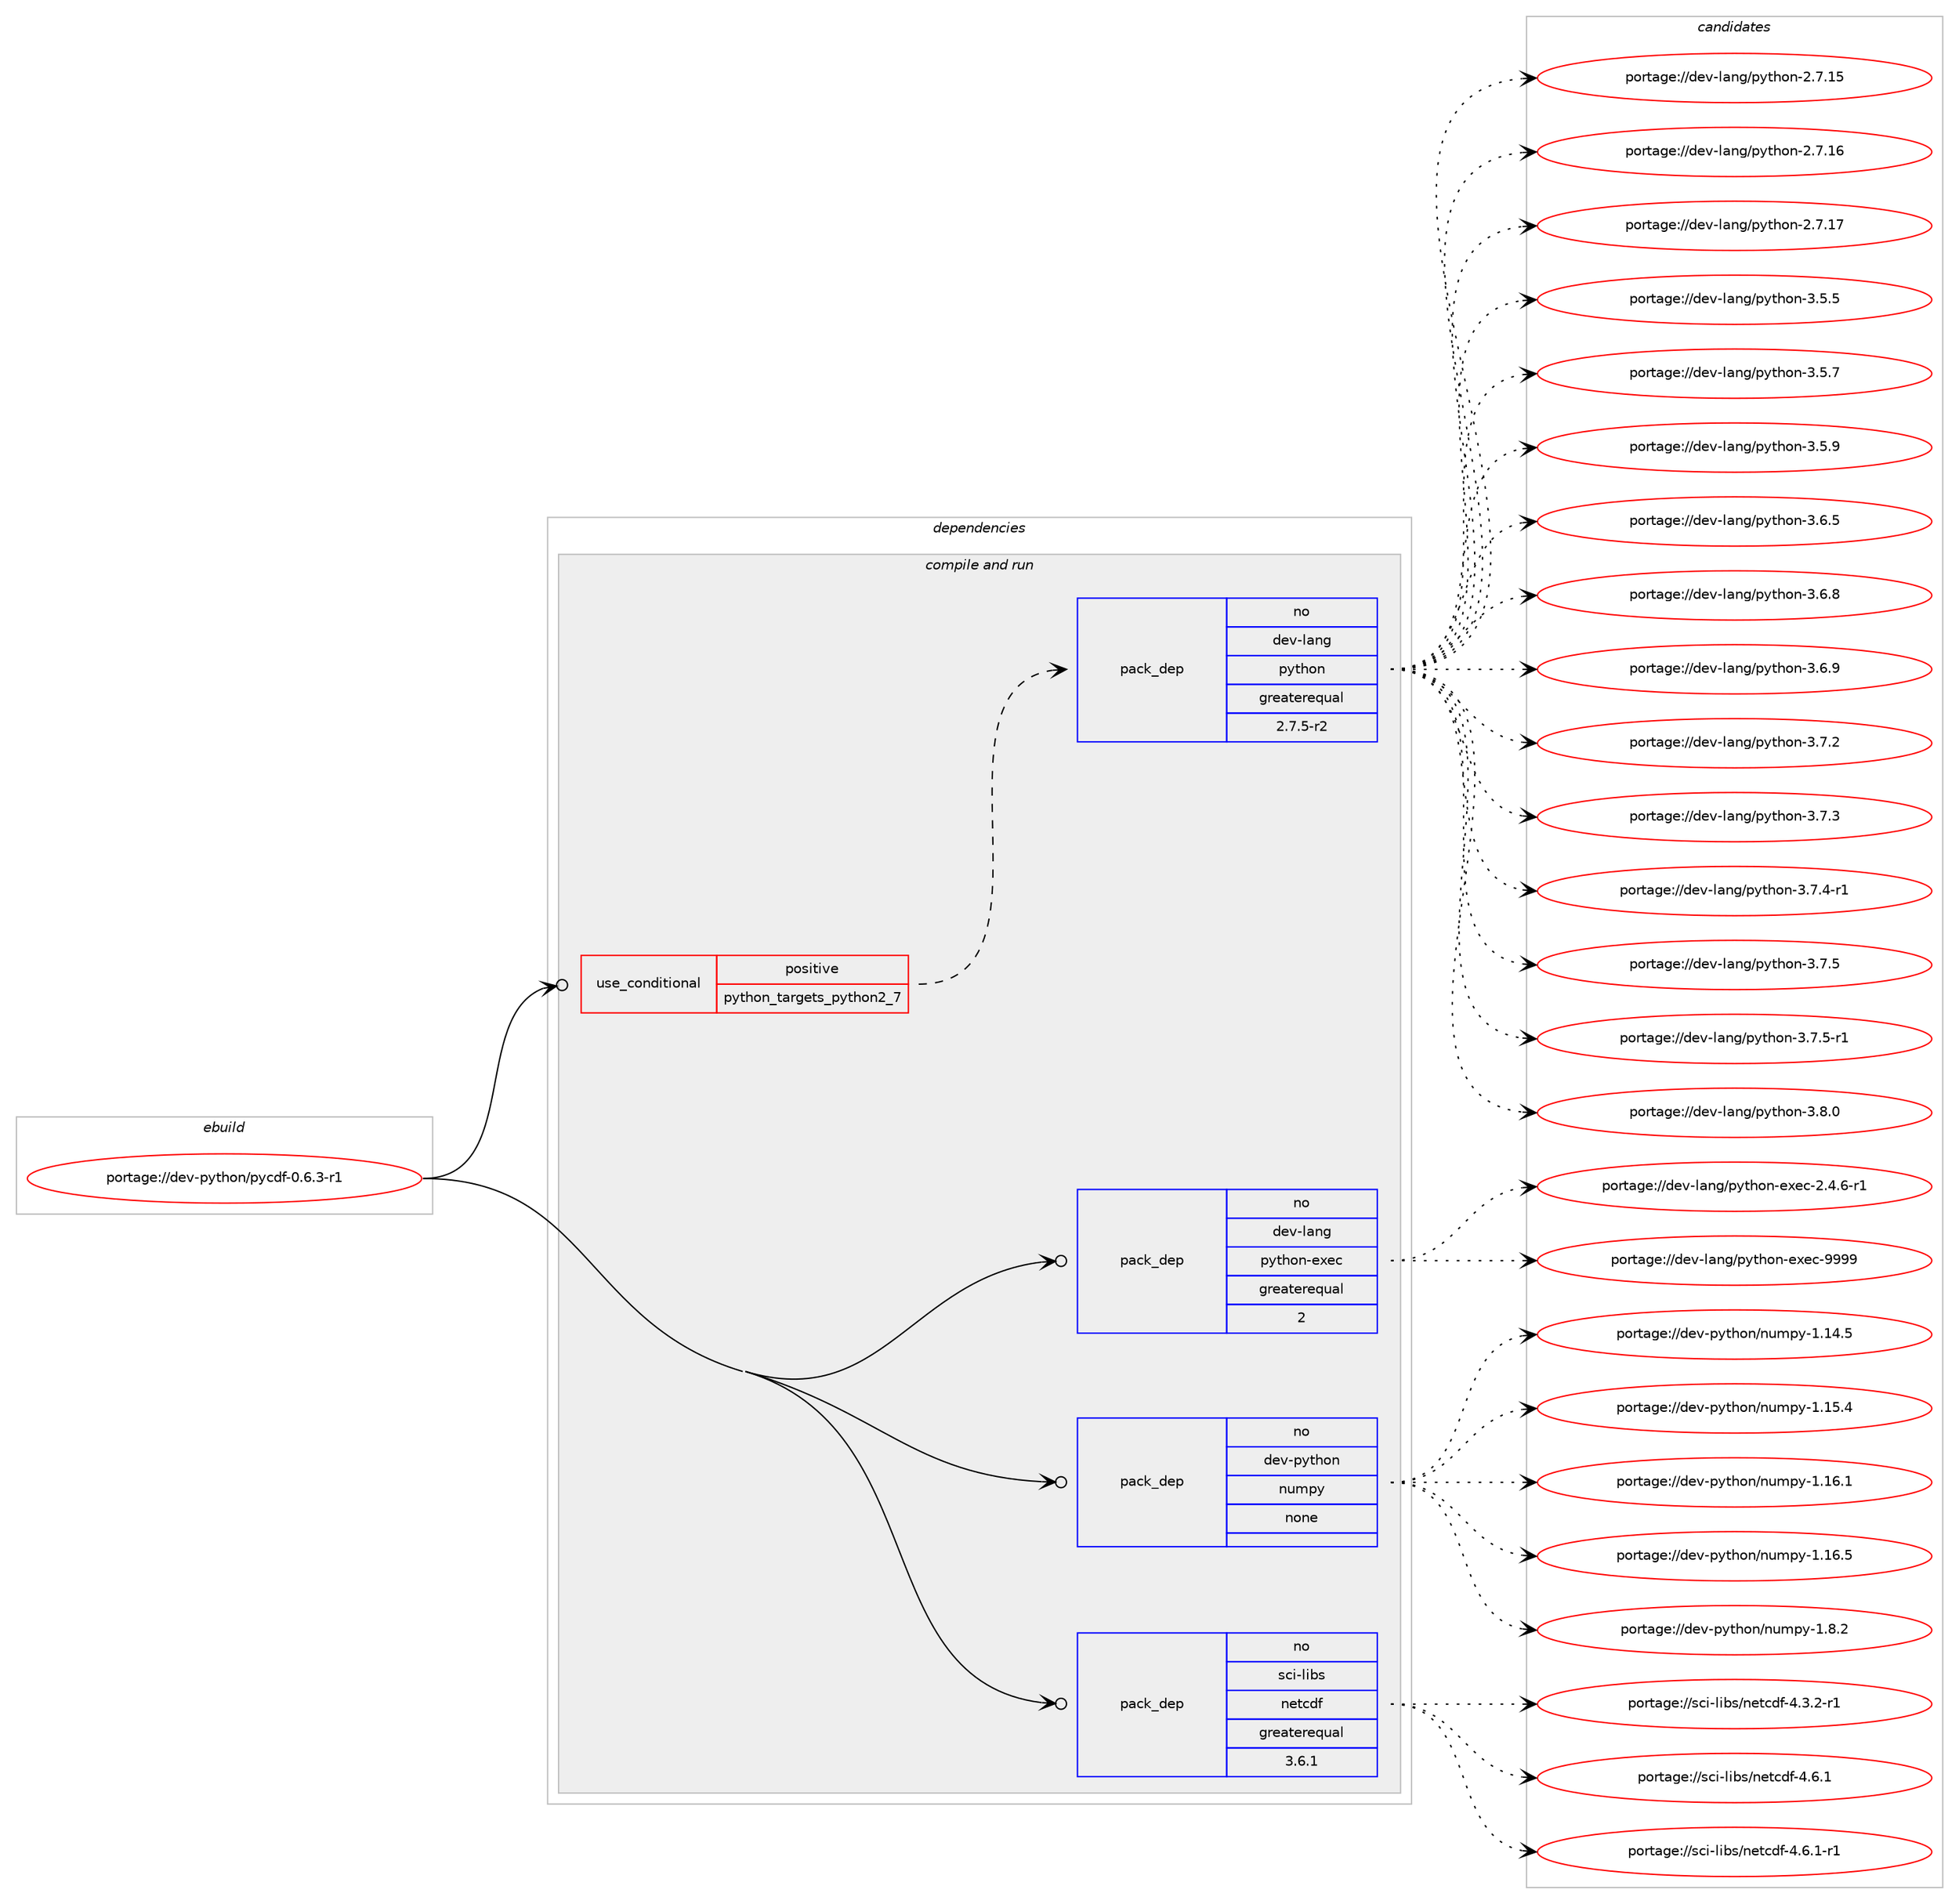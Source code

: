 digraph prolog {

# *************
# Graph options
# *************

newrank=true;
concentrate=true;
compound=true;
graph [rankdir=LR,fontname=Helvetica,fontsize=10,ranksep=1.5];#, ranksep=2.5, nodesep=0.2];
edge  [arrowhead=vee];
node  [fontname=Helvetica,fontsize=10];

# **********
# The ebuild
# **********

subgraph cluster_leftcol {
color=gray;
rank=same;
label=<<i>ebuild</i>>;
id [label="portage://dev-python/pycdf-0.6.3-r1", color=red, width=4, href="../dev-python/pycdf-0.6.3-r1.svg"];
}

# ****************
# The dependencies
# ****************

subgraph cluster_midcol {
color=gray;
label=<<i>dependencies</i>>;
subgraph cluster_compile {
fillcolor="#eeeeee";
style=filled;
label=<<i>compile</i>>;
}
subgraph cluster_compileandrun {
fillcolor="#eeeeee";
style=filled;
label=<<i>compile and run</i>>;
subgraph cond34732 {
dependency159539 [label=<<TABLE BORDER="0" CELLBORDER="1" CELLSPACING="0" CELLPADDING="4"><TR><TD ROWSPAN="3" CELLPADDING="10">use_conditional</TD></TR><TR><TD>positive</TD></TR><TR><TD>python_targets_python2_7</TD></TR></TABLE>>, shape=none, color=red];
subgraph pack121440 {
dependency159540 [label=<<TABLE BORDER="0" CELLBORDER="1" CELLSPACING="0" CELLPADDING="4" WIDTH="220"><TR><TD ROWSPAN="6" CELLPADDING="30">pack_dep</TD></TR><TR><TD WIDTH="110">no</TD></TR><TR><TD>dev-lang</TD></TR><TR><TD>python</TD></TR><TR><TD>greaterequal</TD></TR><TR><TD>2.7.5-r2</TD></TR></TABLE>>, shape=none, color=blue];
}
dependency159539:e -> dependency159540:w [weight=20,style="dashed",arrowhead="vee"];
}
id:e -> dependency159539:w [weight=20,style="solid",arrowhead="odotvee"];
subgraph pack121441 {
dependency159541 [label=<<TABLE BORDER="0" CELLBORDER="1" CELLSPACING="0" CELLPADDING="4" WIDTH="220"><TR><TD ROWSPAN="6" CELLPADDING="30">pack_dep</TD></TR><TR><TD WIDTH="110">no</TD></TR><TR><TD>dev-lang</TD></TR><TR><TD>python-exec</TD></TR><TR><TD>greaterequal</TD></TR><TR><TD>2</TD></TR></TABLE>>, shape=none, color=blue];
}
id:e -> dependency159541:w [weight=20,style="solid",arrowhead="odotvee"];
subgraph pack121442 {
dependency159542 [label=<<TABLE BORDER="0" CELLBORDER="1" CELLSPACING="0" CELLPADDING="4" WIDTH="220"><TR><TD ROWSPAN="6" CELLPADDING="30">pack_dep</TD></TR><TR><TD WIDTH="110">no</TD></TR><TR><TD>dev-python</TD></TR><TR><TD>numpy</TD></TR><TR><TD>none</TD></TR><TR><TD></TD></TR></TABLE>>, shape=none, color=blue];
}
id:e -> dependency159542:w [weight=20,style="solid",arrowhead="odotvee"];
subgraph pack121443 {
dependency159543 [label=<<TABLE BORDER="0" CELLBORDER="1" CELLSPACING="0" CELLPADDING="4" WIDTH="220"><TR><TD ROWSPAN="6" CELLPADDING="30">pack_dep</TD></TR><TR><TD WIDTH="110">no</TD></TR><TR><TD>sci-libs</TD></TR><TR><TD>netcdf</TD></TR><TR><TD>greaterequal</TD></TR><TR><TD>3.6.1</TD></TR></TABLE>>, shape=none, color=blue];
}
id:e -> dependency159543:w [weight=20,style="solid",arrowhead="odotvee"];
}
subgraph cluster_run {
fillcolor="#eeeeee";
style=filled;
label=<<i>run</i>>;
}
}

# **************
# The candidates
# **************

subgraph cluster_choices {
rank=same;
color=gray;
label=<<i>candidates</i>>;

subgraph choice121440 {
color=black;
nodesep=1;
choiceportage10010111845108971101034711212111610411111045504655464953 [label="portage://dev-lang/python-2.7.15", color=red, width=4,href="../dev-lang/python-2.7.15.svg"];
choiceportage10010111845108971101034711212111610411111045504655464954 [label="portage://dev-lang/python-2.7.16", color=red, width=4,href="../dev-lang/python-2.7.16.svg"];
choiceportage10010111845108971101034711212111610411111045504655464955 [label="portage://dev-lang/python-2.7.17", color=red, width=4,href="../dev-lang/python-2.7.17.svg"];
choiceportage100101118451089711010347112121116104111110455146534653 [label="portage://dev-lang/python-3.5.5", color=red, width=4,href="../dev-lang/python-3.5.5.svg"];
choiceportage100101118451089711010347112121116104111110455146534655 [label="portage://dev-lang/python-3.5.7", color=red, width=4,href="../dev-lang/python-3.5.7.svg"];
choiceportage100101118451089711010347112121116104111110455146534657 [label="portage://dev-lang/python-3.5.9", color=red, width=4,href="../dev-lang/python-3.5.9.svg"];
choiceportage100101118451089711010347112121116104111110455146544653 [label="portage://dev-lang/python-3.6.5", color=red, width=4,href="../dev-lang/python-3.6.5.svg"];
choiceportage100101118451089711010347112121116104111110455146544656 [label="portage://dev-lang/python-3.6.8", color=red, width=4,href="../dev-lang/python-3.6.8.svg"];
choiceportage100101118451089711010347112121116104111110455146544657 [label="portage://dev-lang/python-3.6.9", color=red, width=4,href="../dev-lang/python-3.6.9.svg"];
choiceportage100101118451089711010347112121116104111110455146554650 [label="portage://dev-lang/python-3.7.2", color=red, width=4,href="../dev-lang/python-3.7.2.svg"];
choiceportage100101118451089711010347112121116104111110455146554651 [label="portage://dev-lang/python-3.7.3", color=red, width=4,href="../dev-lang/python-3.7.3.svg"];
choiceportage1001011184510897110103471121211161041111104551465546524511449 [label="portage://dev-lang/python-3.7.4-r1", color=red, width=4,href="../dev-lang/python-3.7.4-r1.svg"];
choiceportage100101118451089711010347112121116104111110455146554653 [label="portage://dev-lang/python-3.7.5", color=red, width=4,href="../dev-lang/python-3.7.5.svg"];
choiceportage1001011184510897110103471121211161041111104551465546534511449 [label="portage://dev-lang/python-3.7.5-r1", color=red, width=4,href="../dev-lang/python-3.7.5-r1.svg"];
choiceportage100101118451089711010347112121116104111110455146564648 [label="portage://dev-lang/python-3.8.0", color=red, width=4,href="../dev-lang/python-3.8.0.svg"];
dependency159540:e -> choiceportage10010111845108971101034711212111610411111045504655464953:w [style=dotted,weight="100"];
dependency159540:e -> choiceportage10010111845108971101034711212111610411111045504655464954:w [style=dotted,weight="100"];
dependency159540:e -> choiceportage10010111845108971101034711212111610411111045504655464955:w [style=dotted,weight="100"];
dependency159540:e -> choiceportage100101118451089711010347112121116104111110455146534653:w [style=dotted,weight="100"];
dependency159540:e -> choiceportage100101118451089711010347112121116104111110455146534655:w [style=dotted,weight="100"];
dependency159540:e -> choiceportage100101118451089711010347112121116104111110455146534657:w [style=dotted,weight="100"];
dependency159540:e -> choiceportage100101118451089711010347112121116104111110455146544653:w [style=dotted,weight="100"];
dependency159540:e -> choiceportage100101118451089711010347112121116104111110455146544656:w [style=dotted,weight="100"];
dependency159540:e -> choiceportage100101118451089711010347112121116104111110455146544657:w [style=dotted,weight="100"];
dependency159540:e -> choiceportage100101118451089711010347112121116104111110455146554650:w [style=dotted,weight="100"];
dependency159540:e -> choiceportage100101118451089711010347112121116104111110455146554651:w [style=dotted,weight="100"];
dependency159540:e -> choiceportage1001011184510897110103471121211161041111104551465546524511449:w [style=dotted,weight="100"];
dependency159540:e -> choiceportage100101118451089711010347112121116104111110455146554653:w [style=dotted,weight="100"];
dependency159540:e -> choiceportage1001011184510897110103471121211161041111104551465546534511449:w [style=dotted,weight="100"];
dependency159540:e -> choiceportage100101118451089711010347112121116104111110455146564648:w [style=dotted,weight="100"];
}
subgraph choice121441 {
color=black;
nodesep=1;
choiceportage10010111845108971101034711212111610411111045101120101994550465246544511449 [label="portage://dev-lang/python-exec-2.4.6-r1", color=red, width=4,href="../dev-lang/python-exec-2.4.6-r1.svg"];
choiceportage10010111845108971101034711212111610411111045101120101994557575757 [label="portage://dev-lang/python-exec-9999", color=red, width=4,href="../dev-lang/python-exec-9999.svg"];
dependency159541:e -> choiceportage10010111845108971101034711212111610411111045101120101994550465246544511449:w [style=dotted,weight="100"];
dependency159541:e -> choiceportage10010111845108971101034711212111610411111045101120101994557575757:w [style=dotted,weight="100"];
}
subgraph choice121442 {
color=black;
nodesep=1;
choiceportage100101118451121211161041111104711011710911212145494649524653 [label="portage://dev-python/numpy-1.14.5", color=red, width=4,href="../dev-python/numpy-1.14.5.svg"];
choiceportage100101118451121211161041111104711011710911212145494649534652 [label="portage://dev-python/numpy-1.15.4", color=red, width=4,href="../dev-python/numpy-1.15.4.svg"];
choiceportage100101118451121211161041111104711011710911212145494649544649 [label="portage://dev-python/numpy-1.16.1", color=red, width=4,href="../dev-python/numpy-1.16.1.svg"];
choiceportage100101118451121211161041111104711011710911212145494649544653 [label="portage://dev-python/numpy-1.16.5", color=red, width=4,href="../dev-python/numpy-1.16.5.svg"];
choiceportage1001011184511212111610411111047110117109112121454946564650 [label="portage://dev-python/numpy-1.8.2", color=red, width=4,href="../dev-python/numpy-1.8.2.svg"];
dependency159542:e -> choiceportage100101118451121211161041111104711011710911212145494649524653:w [style=dotted,weight="100"];
dependency159542:e -> choiceportage100101118451121211161041111104711011710911212145494649534652:w [style=dotted,weight="100"];
dependency159542:e -> choiceportage100101118451121211161041111104711011710911212145494649544649:w [style=dotted,weight="100"];
dependency159542:e -> choiceportage100101118451121211161041111104711011710911212145494649544653:w [style=dotted,weight="100"];
dependency159542:e -> choiceportage1001011184511212111610411111047110117109112121454946564650:w [style=dotted,weight="100"];
}
subgraph choice121443 {
color=black;
nodesep=1;
choiceportage11599105451081059811547110101116991001024552465146504511449 [label="portage://sci-libs/netcdf-4.3.2-r1", color=red, width=4,href="../sci-libs/netcdf-4.3.2-r1.svg"];
choiceportage1159910545108105981154711010111699100102455246544649 [label="portage://sci-libs/netcdf-4.6.1", color=red, width=4,href="../sci-libs/netcdf-4.6.1.svg"];
choiceportage11599105451081059811547110101116991001024552465446494511449 [label="portage://sci-libs/netcdf-4.6.1-r1", color=red, width=4,href="../sci-libs/netcdf-4.6.1-r1.svg"];
dependency159543:e -> choiceportage11599105451081059811547110101116991001024552465146504511449:w [style=dotted,weight="100"];
dependency159543:e -> choiceportage1159910545108105981154711010111699100102455246544649:w [style=dotted,weight="100"];
dependency159543:e -> choiceportage11599105451081059811547110101116991001024552465446494511449:w [style=dotted,weight="100"];
}
}

}
